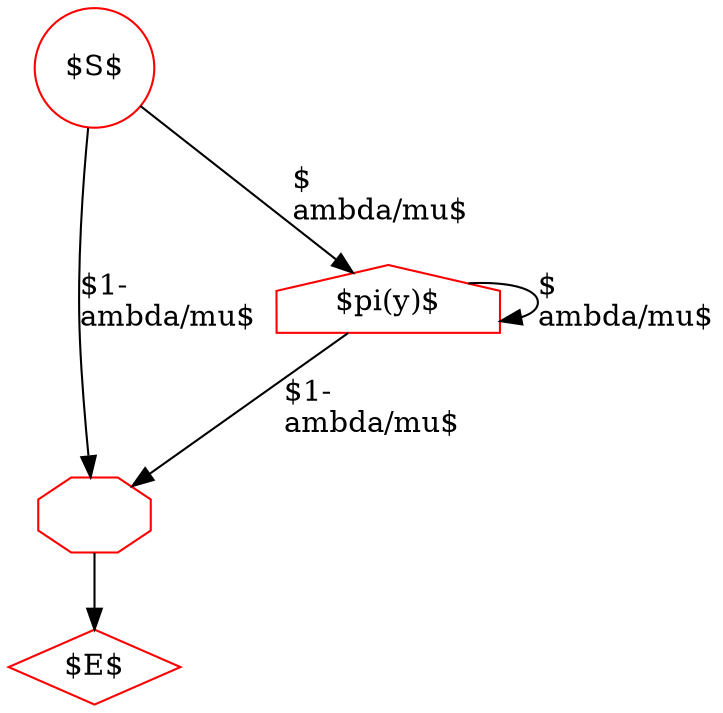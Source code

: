 digraph G {
    S [label="$S$", shape=circle, color=red];
    E [label="$E$", shape=diamond, color=red];
    
    W [label="", shape=octagon, color=red];

    I [label="$\pi(y)$", shape=house, color=red];

S->I [label="$\lambda/\mu$"];
I->I [label="$\lambda/\mu$"];
S->W [label="$1-\lambda/\mu$"];
I->W [label="$1-\lambda/\mu$"];
W->E;


}
